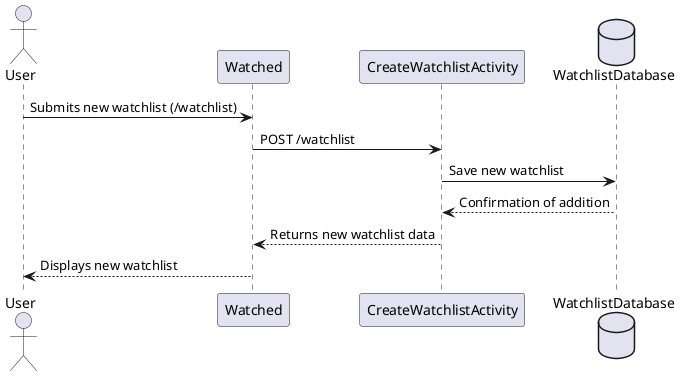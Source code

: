 @startuml
actor User
participant Watched
participant CreateWatchlistActivity
database WatchlistDatabase

User -> Watched: Submits new watchlist (/watchlist)
Watched -> CreateWatchlistActivity: POST /watchlist
CreateWatchlistActivity -> WatchlistDatabase: Save new watchlist
WatchlistDatabase --> CreateWatchlistActivity: Confirmation of addition
CreateWatchlistActivity --> Watched: Returns new watchlist data
Watched --> User: Displays new watchlist

@enduml